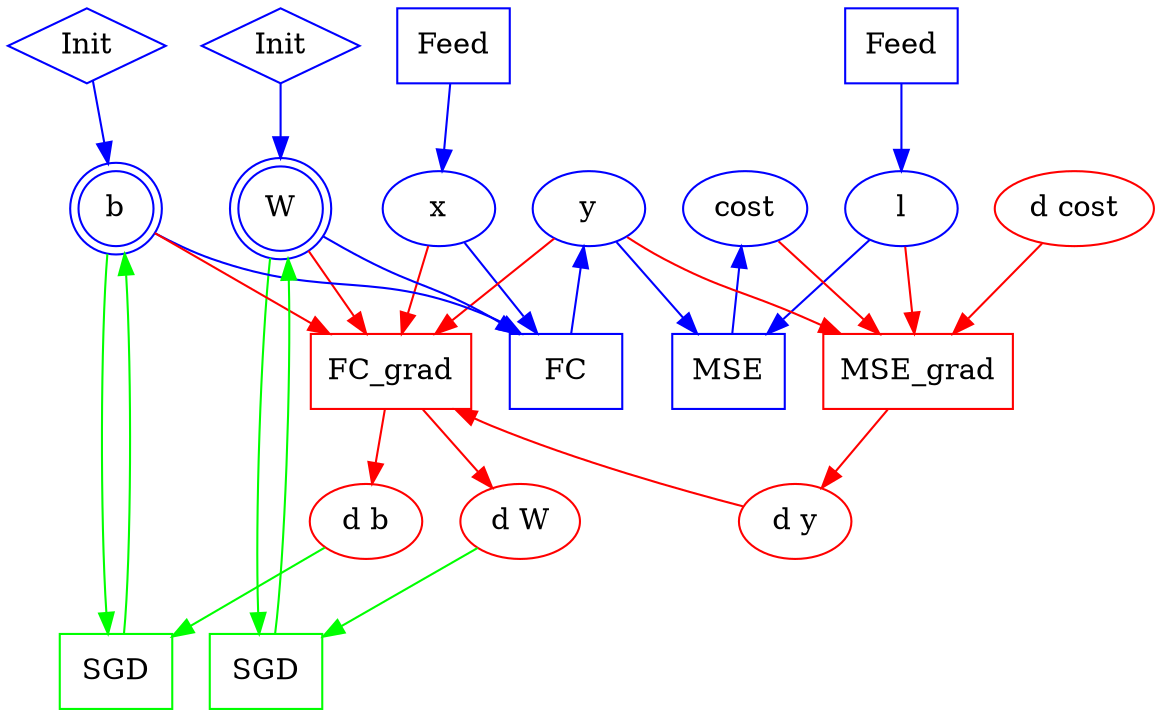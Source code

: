 digraph ImageClassificationGraph {
        ///////// The forward part /////////
        FeedX [label="Feed", color=blue, shape=box];
        FeedY [label="Feed", color=blue, shape=box];
        InitW [label="Init", color=blue, shape=diamond];
        Initb [label="Init", color=blue, shape=diamond];
        FC [label="FC", color=blue, shape=box];
        MSE [label="MSE", color=blue, shape=box];

        x [label="x", color=blue, shape=oval];
        l [label="l", color=blue, shape=oval];
        y [label="y", color=blue, shape=oval];
        W [label="W", color=blue, shape=doublecircle];
        b [label="b", color=blue, shape=doublecircle];
        cost [label="cost", color=blue, shape=oval];

        FeedX -> x -> FC -> y -> MSE -> cost [color=blue];
        FeedY -> l [color=blue];
        InitW -> W [color=blue];
        Initb -> b [color=blue];
        W -> FC [color=blue];
        b -> FC [color=blue];
        l -> MSE [color=blue];

        ////////// The backward part /////////
        MSE_Grad [label="MSE_grad", color=red, shape=box];
        FC_Grad [label="FC_grad", color=red, shape=box];

        d_cost [label="d cost", color=red, shape=oval];
        d_y [label="d y", color=red, shape=oval];
        d_b [label="d b", color=red, shape=oval];
        d_W [label="d W", color=red, shape=oval];

        cost -> MSE_Grad [color=red];
        d_cost -> MSE_Grad [color=red];
        l -> MSE_Grad [color=red];
        y -> MSE_Grad -> d_y [color=red];

        x -> FC_Grad [color=red];
        y -> FC_Grad [color=red];
        d_y -> FC_Grad [color=red];
        W -> FC_Grad -> d_W [color=red];
        b -> FC_Grad -> d_b [color=red];

        ////////// The optimizaiton part //////////

        OPT_W [label="SGD", color=green, shape=box];
        OPT_b [label="SGD", color=green, shape=box];

        W -> OPT_W [color=green];
        b -> OPT_b [color=green];
        d_W -> OPT_W -> W [color=green];
        d_b -> OPT_b -> b [color=green];

        ////////// Groupings //////////

        subgraph clusterMSE {
                style=invis;
                MSE;
                MSE_Grad;
        }

        subgraph clusterFC {
                style=invis;
                FC;
                FC_Grad;
        }
}
